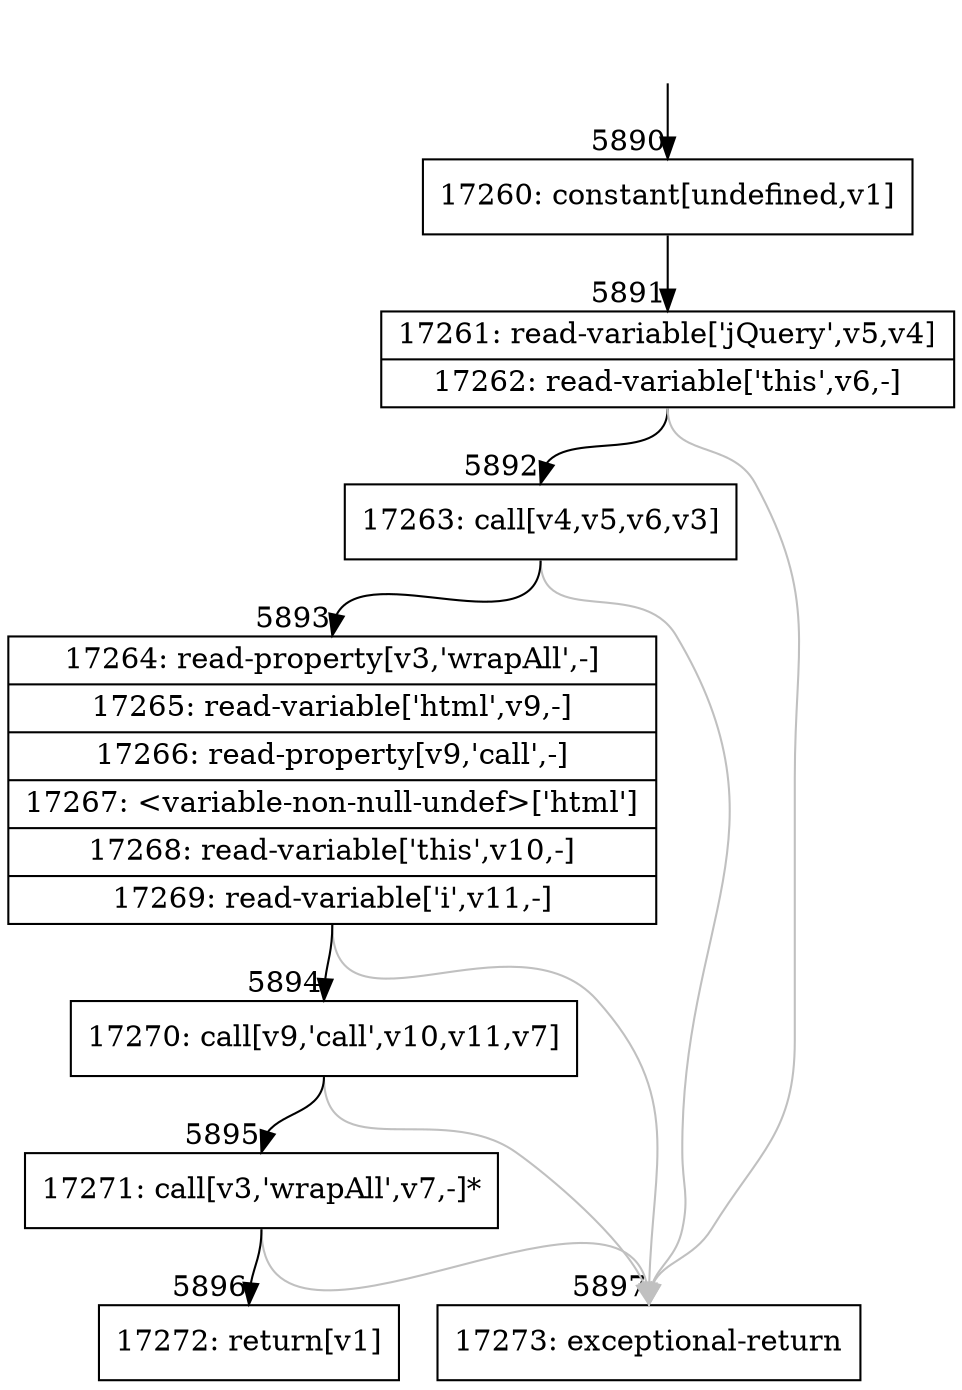 digraph {
rankdir="TD"
BB_entry383[shape=none,label=""];
BB_entry383 -> BB5890 [tailport=s, headport=n, headlabel="    5890"]
BB5890 [shape=record label="{17260: constant[undefined,v1]}" ] 
BB5890 -> BB5891 [tailport=s, headport=n, headlabel="      5891"]
BB5891 [shape=record label="{17261: read-variable['jQuery',v5,v4]|17262: read-variable['this',v6,-]}" ] 
BB5891 -> BB5892 [tailport=s, headport=n, headlabel="      5892"]
BB5891 -> BB5897 [tailport=s, headport=n, color=gray, headlabel="      5897"]
BB5892 [shape=record label="{17263: call[v4,v5,v6,v3]}" ] 
BB5892 -> BB5893 [tailport=s, headport=n, headlabel="      5893"]
BB5892 -> BB5897 [tailport=s, headport=n, color=gray]
BB5893 [shape=record label="{17264: read-property[v3,'wrapAll',-]|17265: read-variable['html',v9,-]|17266: read-property[v9,'call',-]|17267: \<variable-non-null-undef\>['html']|17268: read-variable['this',v10,-]|17269: read-variable['i',v11,-]}" ] 
BB5893 -> BB5894 [tailport=s, headport=n, headlabel="      5894"]
BB5893 -> BB5897 [tailport=s, headport=n, color=gray]
BB5894 [shape=record label="{17270: call[v9,'call',v10,v11,v7]}" ] 
BB5894 -> BB5895 [tailport=s, headport=n, headlabel="      5895"]
BB5894 -> BB5897 [tailport=s, headport=n, color=gray]
BB5895 [shape=record label="{17271: call[v3,'wrapAll',v7,-]*}" ] 
BB5895 -> BB5896 [tailport=s, headport=n, headlabel="      5896"]
BB5895 -> BB5897 [tailport=s, headport=n, color=gray]
BB5896 [shape=record label="{17272: return[v1]}" ] 
BB5897 [shape=record label="{17273: exceptional-return}" ] 
}
